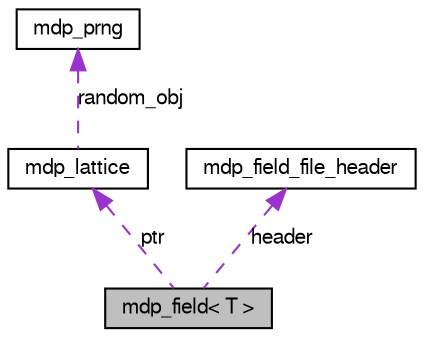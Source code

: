 digraph G
{
  edge [fontname="FreeSans",fontsize="10",labelfontname="FreeSans",labelfontsize="10"];
  node [fontname="FreeSans",fontsize="10",shape=record];
  Node1 [label="mdp_field\< T \>",height=0.2,width=0.4,color="black", fillcolor="grey75", style="filled" fontcolor="black"];
  Node2 -> Node1 [dir=back,color="darkorchid3",fontsize="10",style="dashed",label="ptr",fontname="FreeSans"];
  Node2 [label="mdp_lattice",height=0.2,width=0.4,color="black", fillcolor="white", style="filled",URL="$classmdp__lattice.html",tooltip="distributed lattice object"];
  Node3 -> Node2 [dir=back,color="darkorchid3",fontsize="10",style="dashed",label="random_obj",fontname="FreeSans"];
  Node3 [label="mdp_prng",height=0.2,width=0.4,color="black", fillcolor="white", style="filled",URL="$classmdp__prng.html",tooltip="Marsaglia&#39;s random number generator (same as UKQCD)."];
  Node4 -> Node1 [dir=back,color="darkorchid3",fontsize="10",style="dashed",label="header",fontname="FreeSans"];
  Node4 [label="mdp_field_file_header",height=0.2,width=0.4,color="black", fillcolor="white", style="filled",URL="$classmdp__field__file__header.html",tooltip="header for field file IO"];
}
